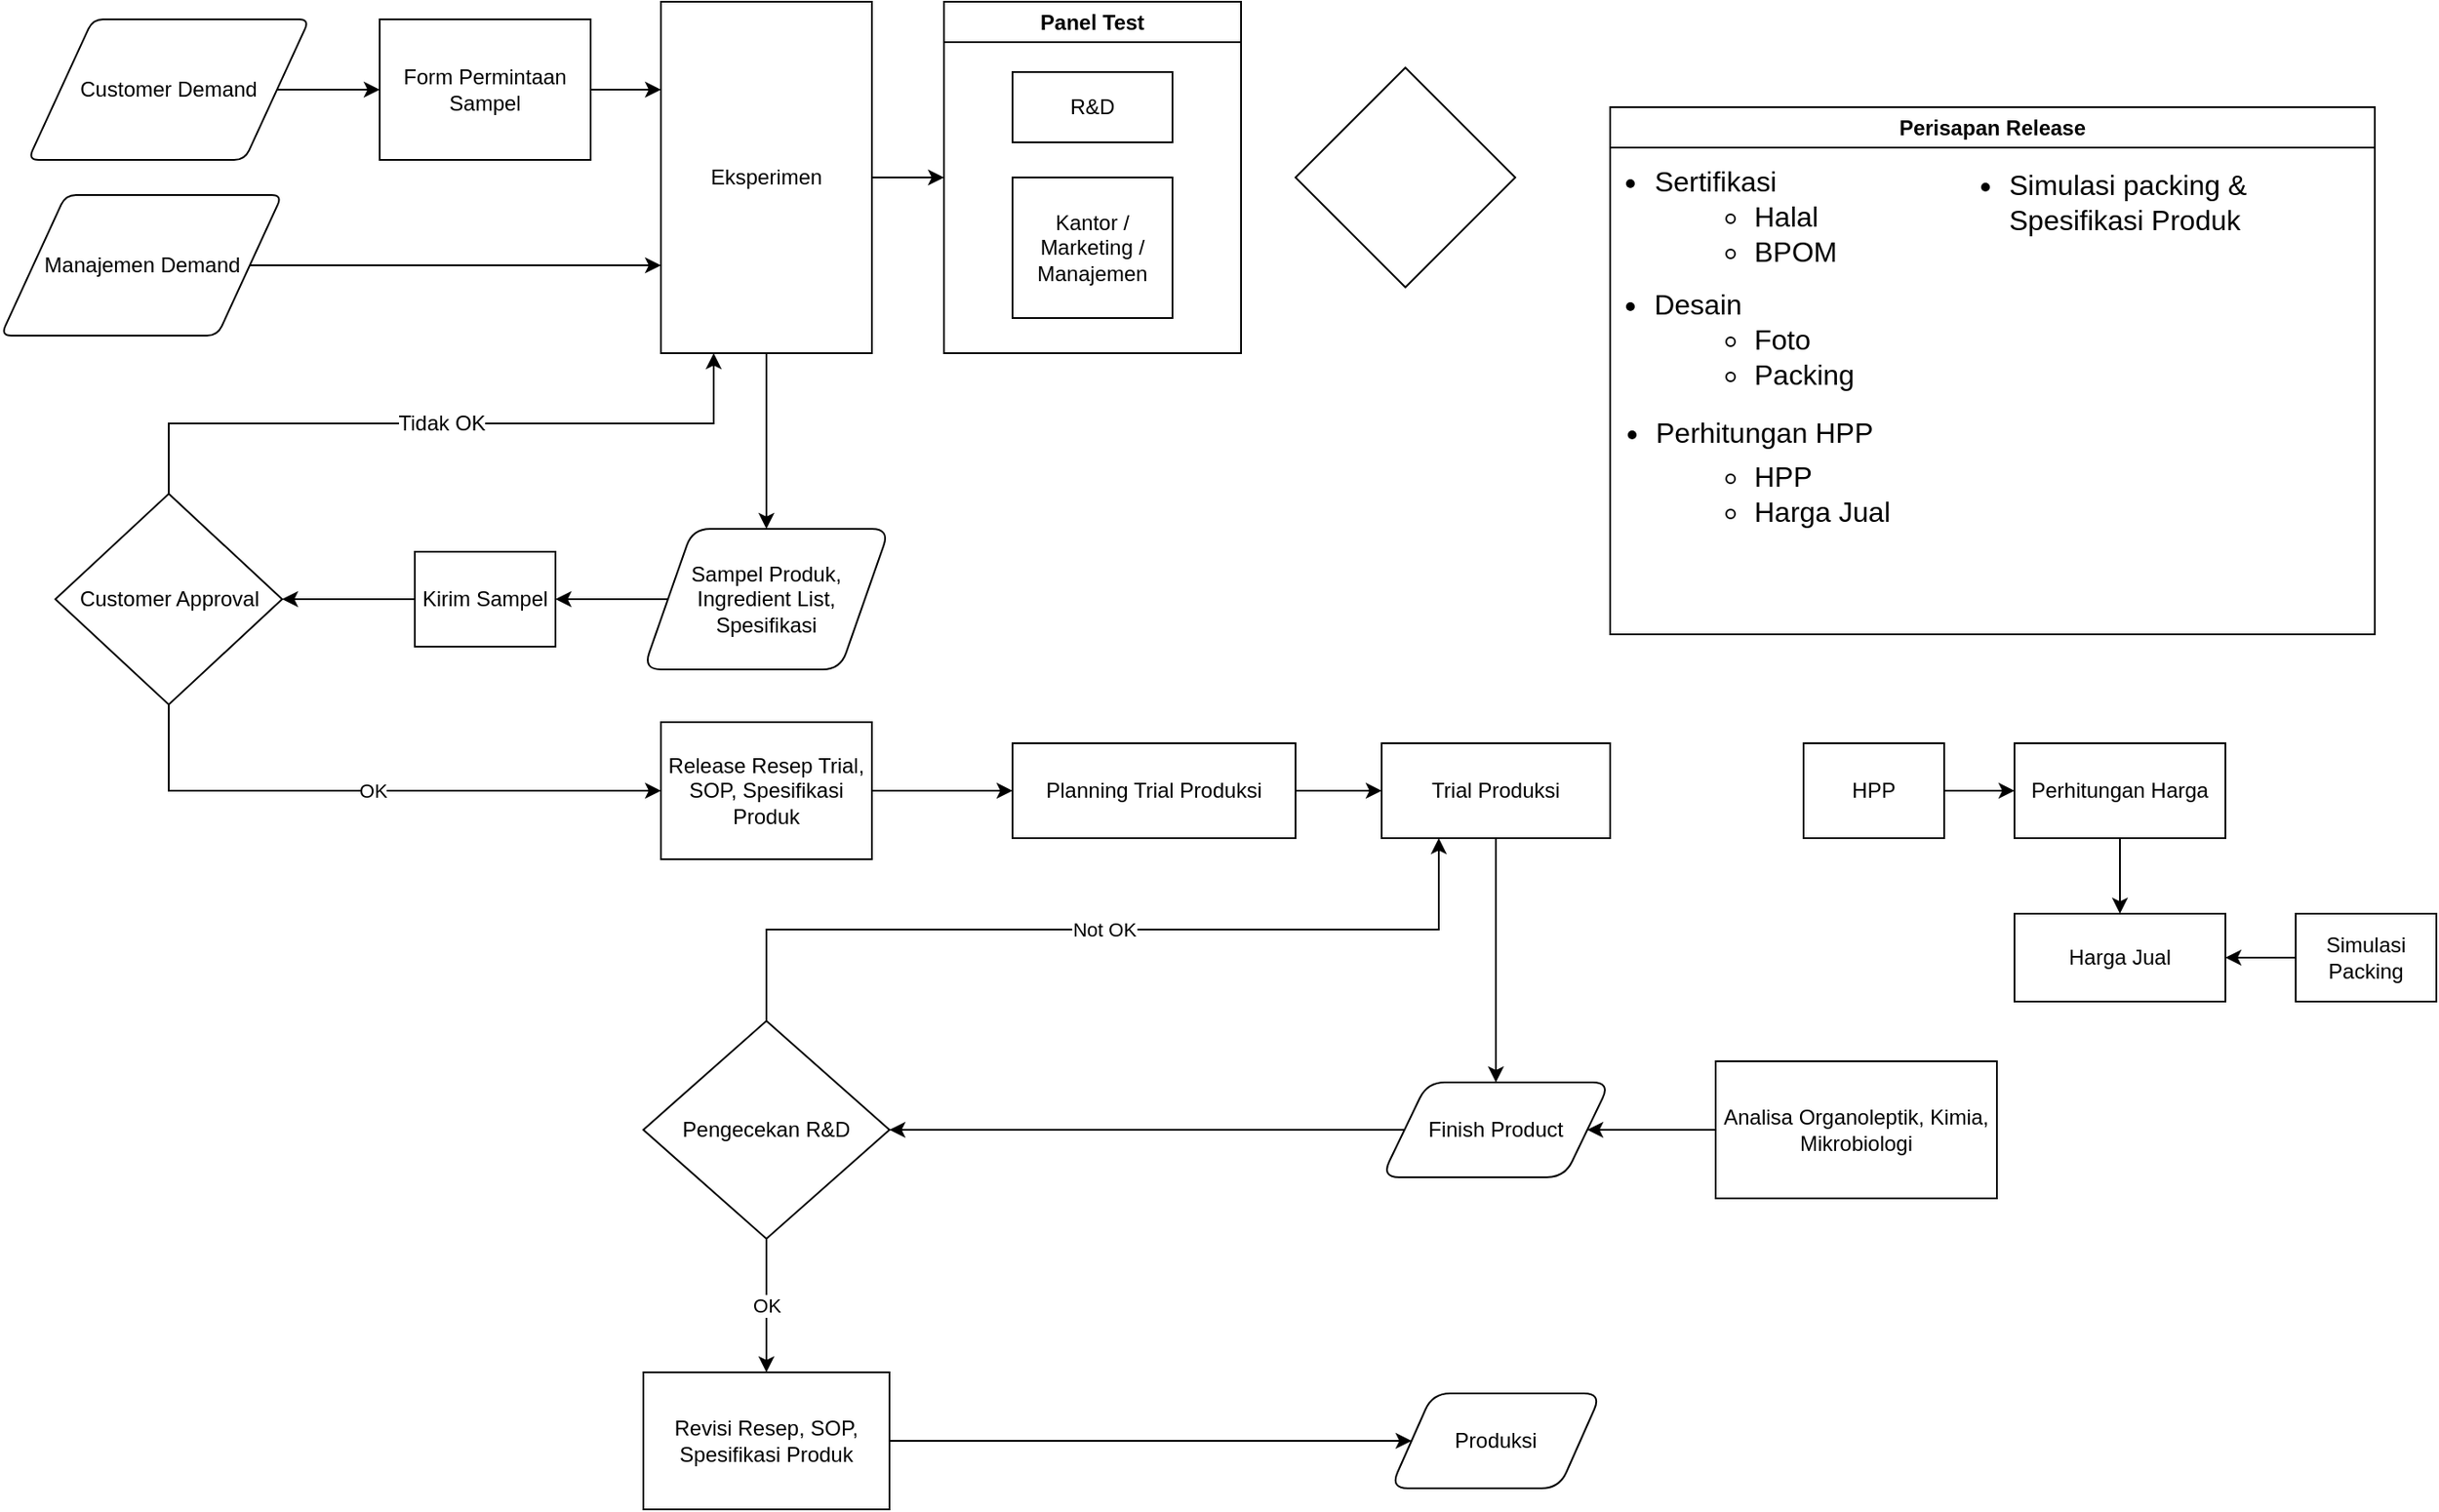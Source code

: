 <mxfile version="26.2.9">
  <diagram name="B2B" id="JEkLsybQMh7TkXwGEb7z">
    <mxGraphModel dx="1356" dy="922" grid="1" gridSize="10" guides="1" tooltips="1" connect="1" arrows="1" fold="1" page="1" pageScale="1" pageWidth="850" pageHeight="1100" math="0" shadow="0">
      <root>
        <mxCell id="0" />
        <mxCell id="1" parent="0" />
        <mxCell id="7P-PuD_ggh4ez_p3lZlP-15" style="edgeStyle=orthogonalEdgeStyle;rounded=0;orthogonalLoop=1;jettySize=auto;html=1;exitX=1;exitY=0.5;exitDx=0;exitDy=0;entryX=0;entryY=0.25;entryDx=0;entryDy=0;strokeWidth=1;" parent="1" source="6dXVv3c4vtzoXwTVIitz-65" target="7P-PuD_ggh4ez_p3lZlP-11" edge="1">
          <mxGeometry relative="1" as="geometry" />
        </mxCell>
        <mxCell id="6dXVv3c4vtzoXwTVIitz-65" value="Form Permintaan Sampel" style="whiteSpace=wrap;strokeWidth=1;" parent="1" vertex="1">
          <mxGeometry x="280" y="50" width="120" height="80" as="geometry" />
        </mxCell>
        <mxCell id="7P-PuD_ggh4ez_p3lZlP-19" value="" style="edgeStyle=orthogonalEdgeStyle;rounded=0;orthogonalLoop=1;jettySize=auto;html=1;strokeWidth=1;" parent="1" source="6dXVv3c4vtzoXwTVIitz-66" target="7P-PuD_ggh4ez_p3lZlP-17" edge="1">
          <mxGeometry relative="1" as="geometry" />
        </mxCell>
        <mxCell id="6dXVv3c4vtzoXwTVIitz-66" value="Sampel Produk, Ingredient List, Spesifikasi" style="shape=parallelogram;whiteSpace=wrap;strokeWidth=1;;perimeter=parallelogramPerimeter;rounded=1;" parent="1" vertex="1">
          <mxGeometry x="430" y="340" width="140" height="80" as="geometry" />
        </mxCell>
        <mxCell id="7P-PuD_ggh4ez_p3lZlP-21" value="" style="edgeStyle=orthogonalEdgeStyle;rounded=0;orthogonalLoop=1;jettySize=auto;html=1;strokeWidth=1;" parent="1" source="6dXVv3c4vtzoXwTVIitz-67" target="6dXVv3c4vtzoXwTVIitz-72" edge="1">
          <mxGeometry relative="1" as="geometry" />
        </mxCell>
        <mxCell id="6dXVv3c4vtzoXwTVIitz-67" value="HPP" style="whiteSpace=wrap;strokeWidth=1;" parent="1" vertex="1">
          <mxGeometry x="1090" y="462" width="80" height="54" as="geometry" />
        </mxCell>
        <mxCell id="6dXVv3c4vtzoXwTVIitz-68" value="Customer Approval" style="rhombus;whiteSpace=wrap;strokeWidth=1;" parent="1" vertex="1">
          <mxGeometry x="95.5" y="320" width="129" height="120" as="geometry" />
        </mxCell>
        <mxCell id="7P-PuD_ggh4ez_p3lZlP-33" value="" style="edgeStyle=orthogonalEdgeStyle;rounded=0;orthogonalLoop=1;jettySize=auto;html=1;" parent="1" source="6dXVv3c4vtzoXwTVIitz-69" target="6dXVv3c4vtzoXwTVIitz-73" edge="1">
          <mxGeometry relative="1" as="geometry" />
        </mxCell>
        <mxCell id="6dXVv3c4vtzoXwTVIitz-69" value="Release Resep Trial, SOP, Spesifikasi Produk" style="whiteSpace=wrap;strokeWidth=1;" parent="1" vertex="1">
          <mxGeometry x="440" y="450" width="120" height="78" as="geometry" />
        </mxCell>
        <mxCell id="7P-PuD_ggh4ez_p3lZlP-44" style="edgeStyle=orthogonalEdgeStyle;rounded=0;orthogonalLoop=1;jettySize=auto;html=1;entryX=0;entryY=0.5;entryDx=0;entryDy=0;" parent="1" source="6dXVv3c4vtzoXwTVIitz-70" target="6dXVv3c4vtzoXwTVIitz-79" edge="1">
          <mxGeometry relative="1" as="geometry" />
        </mxCell>
        <mxCell id="6dXVv3c4vtzoXwTVIitz-70" value="Revisi Resep, SOP, Spesifikasi Produk" style="whiteSpace=wrap;strokeWidth=1;" parent="1" vertex="1">
          <mxGeometry x="430" y="820" width="140" height="78" as="geometry" />
        </mxCell>
        <mxCell id="6dXVv3c4vtzoXwTVIitz-71" value="Harga Jual" style="whiteSpace=wrap;strokeWidth=1;" parent="1" vertex="1">
          <mxGeometry x="1210" y="559" width="120" height="50" as="geometry" />
        </mxCell>
        <mxCell id="7P-PuD_ggh4ez_p3lZlP-22" style="edgeStyle=orthogonalEdgeStyle;rounded=0;orthogonalLoop=1;jettySize=auto;html=1;entryX=0.5;entryY=0;entryDx=0;entryDy=0;strokeWidth=1;" parent="1" source="6dXVv3c4vtzoXwTVIitz-72" target="6dXVv3c4vtzoXwTVIitz-71" edge="1">
          <mxGeometry relative="1" as="geometry" />
        </mxCell>
        <mxCell id="6dXVv3c4vtzoXwTVIitz-72" value="Perhitungan Harga" style="whiteSpace=wrap;strokeWidth=1;" parent="1" vertex="1">
          <mxGeometry x="1210" y="462" width="120" height="54" as="geometry" />
        </mxCell>
        <mxCell id="7P-PuD_ggh4ez_p3lZlP-34" value="" style="edgeStyle=orthogonalEdgeStyle;rounded=0;orthogonalLoop=1;jettySize=auto;html=1;" parent="1" source="6dXVv3c4vtzoXwTVIitz-73" target="6dXVv3c4vtzoXwTVIitz-74" edge="1">
          <mxGeometry relative="1" as="geometry" />
        </mxCell>
        <mxCell id="6dXVv3c4vtzoXwTVIitz-73" value="Planning Trial Produksi" style="whiteSpace=wrap;strokeWidth=1;" parent="1" vertex="1">
          <mxGeometry x="640" y="462" width="161" height="54" as="geometry" />
        </mxCell>
        <mxCell id="7P-PuD_ggh4ez_p3lZlP-36" value="" style="edgeStyle=orthogonalEdgeStyle;rounded=0;orthogonalLoop=1;jettySize=auto;html=1;" parent="1" source="6dXVv3c4vtzoXwTVIitz-74" target="6dXVv3c4vtzoXwTVIitz-76" edge="1">
          <mxGeometry relative="1" as="geometry" />
        </mxCell>
        <mxCell id="6dXVv3c4vtzoXwTVIitz-74" value="Trial Produksi" style="whiteSpace=wrap;strokeWidth=1;" parent="1" vertex="1">
          <mxGeometry x="850" y="462" width="130" height="54" as="geometry" />
        </mxCell>
        <mxCell id="7P-PuD_ggh4ez_p3lZlP-23" value="" style="edgeStyle=orthogonalEdgeStyle;rounded=0;orthogonalLoop=1;jettySize=auto;html=1;strokeWidth=1;" parent="1" source="6dXVv3c4vtzoXwTVIitz-75" target="6dXVv3c4vtzoXwTVIitz-71" edge="1">
          <mxGeometry relative="1" as="geometry" />
        </mxCell>
        <mxCell id="6dXVv3c4vtzoXwTVIitz-75" value="Simulasi Packing" style="whiteSpace=wrap;strokeWidth=1;" parent="1" vertex="1">
          <mxGeometry x="1370" y="559" width="80" height="50" as="geometry" />
        </mxCell>
        <mxCell id="7P-PuD_ggh4ez_p3lZlP-38" style="edgeStyle=orthogonalEdgeStyle;rounded=0;orthogonalLoop=1;jettySize=auto;html=1;exitX=0;exitY=0.5;exitDx=0;exitDy=0;entryX=1;entryY=0.5;entryDx=0;entryDy=0;" parent="1" source="6dXVv3c4vtzoXwTVIitz-76" target="6dXVv3c4vtzoXwTVIitz-77" edge="1">
          <mxGeometry relative="1" as="geometry" />
        </mxCell>
        <mxCell id="6dXVv3c4vtzoXwTVIitz-76" value="Finish Product" style="shape=parallelogram;whiteSpace=wrap;strokeWidth=1;;perimeter=parallelogramPerimeter;rounded=1;" parent="1" vertex="1">
          <mxGeometry x="850" y="655" width="130" height="54" as="geometry" />
        </mxCell>
        <mxCell id="6dXVv3c4vtzoXwTVIitz-77" value="Pengecekan R&amp;D" style="rhombus;whiteSpace=wrap;strokeWidth=1;" parent="1" vertex="1">
          <mxGeometry x="430" y="620" width="140" height="124" as="geometry" />
        </mxCell>
        <mxCell id="7P-PuD_ggh4ez_p3lZlP-37" style="edgeStyle=orthogonalEdgeStyle;rounded=0;orthogonalLoop=1;jettySize=auto;html=1;entryX=1;entryY=0.5;entryDx=0;entryDy=0;" parent="1" source="6dXVv3c4vtzoXwTVIitz-78" target="6dXVv3c4vtzoXwTVIitz-76" edge="1">
          <mxGeometry relative="1" as="geometry" />
        </mxCell>
        <mxCell id="6dXVv3c4vtzoXwTVIitz-78" value="Analisa Organoleptik, Kimia, Mikrobiologi" style="whiteSpace=wrap;strokeWidth=1;" parent="1" vertex="1">
          <mxGeometry x="1040" y="643" width="160" height="78" as="geometry" />
        </mxCell>
        <mxCell id="6dXVv3c4vtzoXwTVIitz-79" value="Produksi" style="shape=parallelogram;whiteSpace=wrap;strokeWidth=1;;perimeter=parallelogramPerimeter;rounded=1;" parent="1" vertex="1">
          <mxGeometry x="855" y="832" width="120" height="54" as="geometry" />
        </mxCell>
        <mxCell id="7P-PuD_ggh4ez_p3lZlP-18" value="" style="edgeStyle=orthogonalEdgeStyle;rounded=0;orthogonalLoop=1;jettySize=auto;html=1;strokeWidth=1;" parent="1" source="7P-PuD_ggh4ez_p3lZlP-11" target="6dXVv3c4vtzoXwTVIitz-66" edge="1">
          <mxGeometry relative="1" as="geometry" />
        </mxCell>
        <mxCell id="22Ek3IktAt-tEacaqxxI-1" style="edgeStyle=orthogonalEdgeStyle;rounded=0;orthogonalLoop=1;jettySize=auto;html=1;exitX=1;exitY=0.5;exitDx=0;exitDy=0;entryX=0;entryY=0.5;entryDx=0;entryDy=0;" edge="1" parent="1" source="7P-PuD_ggh4ez_p3lZlP-11" target="TRk_BBOaTZ7uG1GUnGQx-3">
          <mxGeometry relative="1" as="geometry" />
        </mxCell>
        <mxCell id="7P-PuD_ggh4ez_p3lZlP-11" value="Eksperimen" style="whiteSpace=wrap;strokeWidth=1;" parent="1" vertex="1">
          <mxGeometry x="440" y="40" width="120" height="200" as="geometry" />
        </mxCell>
        <mxCell id="7P-PuD_ggh4ez_p3lZlP-14" style="edgeStyle=orthogonalEdgeStyle;rounded=0;orthogonalLoop=1;jettySize=auto;html=1;exitX=1;exitY=0.5;exitDx=0;exitDy=0;entryX=0;entryY=0.5;entryDx=0;entryDy=0;strokeWidth=1;" parent="1" source="7P-PuD_ggh4ez_p3lZlP-13" target="6dXVv3c4vtzoXwTVIitz-65" edge="1">
          <mxGeometry relative="1" as="geometry" />
        </mxCell>
        <mxCell id="7P-PuD_ggh4ez_p3lZlP-13" value="Customer Demand" style="shape=parallelogram;html=1;strokeWidth=1;perimeter=parallelogramPerimeter;whiteSpace=wrap;rounded=1;arcSize=12;size=0.23;" parent="1" vertex="1">
          <mxGeometry x="80" y="50" width="160" height="80" as="geometry" />
        </mxCell>
        <mxCell id="7P-PuD_ggh4ez_p3lZlP-25" value="" style="edgeStyle=orthogonalEdgeStyle;rounded=0;orthogonalLoop=1;jettySize=auto;html=1;strokeWidth=1;" parent="1" source="7P-PuD_ggh4ez_p3lZlP-17" target="6dXVv3c4vtzoXwTVIitz-68" edge="1">
          <mxGeometry relative="1" as="geometry" />
        </mxCell>
        <mxCell id="7P-PuD_ggh4ez_p3lZlP-17" value="Kirim Sampel" style="whiteSpace=wrap;strokeWidth=1;" parent="1" vertex="1">
          <mxGeometry x="300" y="353" width="80" height="54" as="geometry" />
        </mxCell>
        <mxCell id="7P-PuD_ggh4ez_p3lZlP-27" value="" style="endArrow=classic;html=1;rounded=0;exitX=0.5;exitY=0;exitDx=0;exitDy=0;entryX=0.25;entryY=1;entryDx=0;entryDy=0;edgeStyle=orthogonalEdgeStyle;" parent="1" source="6dXVv3c4vtzoXwTVIitz-68" target="7P-PuD_ggh4ez_p3lZlP-11" edge="1">
          <mxGeometry relative="1" as="geometry">
            <mxPoint x="340" y="420" as="sourcePoint" />
            <mxPoint x="440" y="420" as="targetPoint" />
          </mxGeometry>
        </mxCell>
        <mxCell id="7P-PuD_ggh4ez_p3lZlP-28" value="&lt;font style=&quot;font-size: 12px;&quot;&gt;Tidak OK&lt;/font&gt;" style="edgeLabel;resizable=0;html=1;;align=center;verticalAlign=middle;" parent="7P-PuD_ggh4ez_p3lZlP-27" connectable="0" vertex="1">
          <mxGeometry relative="1" as="geometry" />
        </mxCell>
        <mxCell id="7P-PuD_ggh4ez_p3lZlP-31" value="" style="endArrow=classic;html=1;rounded=0;exitX=0.5;exitY=1;exitDx=0;exitDy=0;entryX=0;entryY=0.5;entryDx=0;entryDy=0;edgeStyle=orthogonalEdgeStyle;" parent="1" source="6dXVv3c4vtzoXwTVIitz-68" target="6dXVv3c4vtzoXwTVIitz-69" edge="1">
          <mxGeometry relative="1" as="geometry">
            <mxPoint x="240" y="520" as="sourcePoint" />
            <mxPoint x="340" y="520" as="targetPoint" />
          </mxGeometry>
        </mxCell>
        <mxCell id="7P-PuD_ggh4ez_p3lZlP-32" value="OK" style="edgeLabel;resizable=0;html=1;;align=center;verticalAlign=middle;" parent="7P-PuD_ggh4ez_p3lZlP-31" connectable="0" vertex="1">
          <mxGeometry relative="1" as="geometry" />
        </mxCell>
        <mxCell id="7P-PuD_ggh4ez_p3lZlP-40" value="" style="endArrow=classic;html=1;rounded=0;exitX=0.5;exitY=0;exitDx=0;exitDy=0;entryX=0.25;entryY=1;entryDx=0;entryDy=0;edgeStyle=orthogonalEdgeStyle;" parent="1" source="6dXVv3c4vtzoXwTVIitz-77" target="6dXVv3c4vtzoXwTVIitz-74" edge="1">
          <mxGeometry relative="1" as="geometry">
            <mxPoint x="520" y="639" as="sourcePoint" />
            <mxPoint x="620" y="639" as="targetPoint" />
          </mxGeometry>
        </mxCell>
        <mxCell id="7P-PuD_ggh4ez_p3lZlP-41" value="Not OK" style="edgeLabel;resizable=0;html=1;;align=center;verticalAlign=middle;" parent="7P-PuD_ggh4ez_p3lZlP-40" connectable="0" vertex="1">
          <mxGeometry relative="1" as="geometry" />
        </mxCell>
        <mxCell id="7P-PuD_ggh4ez_p3lZlP-42" value="" style="endArrow=classic;html=1;rounded=0;exitX=0.5;exitY=1;exitDx=0;exitDy=0;entryX=0.5;entryY=0;entryDx=0;entryDy=0;edgeStyle=orthogonalEdgeStyle;" parent="1" source="6dXVv3c4vtzoXwTVIitz-77" target="6dXVv3c4vtzoXwTVIitz-70" edge="1">
          <mxGeometry relative="1" as="geometry">
            <mxPoint x="510" y="630" as="sourcePoint" />
            <mxPoint x="892" y="526" as="targetPoint" />
          </mxGeometry>
        </mxCell>
        <mxCell id="7P-PuD_ggh4ez_p3lZlP-43" value="OK" style="edgeLabel;resizable=0;html=1;;align=center;verticalAlign=middle;" parent="7P-PuD_ggh4ez_p3lZlP-42" connectable="0" vertex="1">
          <mxGeometry relative="1" as="geometry" />
        </mxCell>
        <mxCell id="TRk_BBOaTZ7uG1GUnGQx-2" style="edgeStyle=orthogonalEdgeStyle;rounded=0;orthogonalLoop=1;jettySize=auto;html=1;exitX=1;exitY=0.5;exitDx=0;exitDy=0;entryX=0;entryY=0.75;entryDx=0;entryDy=0;" parent="1" source="TRk_BBOaTZ7uG1GUnGQx-1" target="7P-PuD_ggh4ez_p3lZlP-11" edge="1">
          <mxGeometry relative="1" as="geometry" />
        </mxCell>
        <mxCell id="TRk_BBOaTZ7uG1GUnGQx-1" value="Manajemen Demand" style="shape=parallelogram;html=1;strokeWidth=1;perimeter=parallelogramPerimeter;whiteSpace=wrap;rounded=1;arcSize=12;size=0.23;" parent="1" vertex="1">
          <mxGeometry x="64.5" y="150" width="160" height="80" as="geometry" />
        </mxCell>
        <mxCell id="TRk_BBOaTZ7uG1GUnGQx-3" value="Panel Test" style="swimlane;whiteSpace=wrap;html=1;" parent="1" vertex="1">
          <mxGeometry x="601" y="40" width="169" height="200" as="geometry" />
        </mxCell>
        <mxCell id="TRk_BBOaTZ7uG1GUnGQx-4" value="Kantor / Marketing / Manajemen" style="rounded=0;whiteSpace=wrap;html=1;" parent="TRk_BBOaTZ7uG1GUnGQx-3" vertex="1">
          <mxGeometry x="39" y="100" width="91" height="80" as="geometry" />
        </mxCell>
        <mxCell id="TRk_BBOaTZ7uG1GUnGQx-5" value="R&amp;amp;D" style="rounded=0;whiteSpace=wrap;html=1;" parent="TRk_BBOaTZ7uG1GUnGQx-3" vertex="1">
          <mxGeometry x="39" y="40" width="91" height="40" as="geometry" />
        </mxCell>
        <mxCell id="22Ek3IktAt-tEacaqxxI-2" value="" style="rhombus;whiteSpace=wrap;html=1;" vertex="1" parent="1">
          <mxGeometry x="801" y="77.5" width="125" height="125" as="geometry" />
        </mxCell>
        <mxCell id="22Ek3IktAt-tEacaqxxI-8" value="Perisapan Release" style="swimlane;whiteSpace=wrap;html=1;" vertex="1" parent="1">
          <mxGeometry x="980" y="100" width="435" height="300" as="geometry" />
        </mxCell>
        <mxCell id="22Ek3IktAt-tEacaqxxI-9" value="&lt;ul&gt;&lt;li&gt;Sertifikasi&lt;/li&gt;&lt;/ul&gt;" style="text;html=1;align=center;verticalAlign=middle;whiteSpace=wrap;rounded=0;fontSize=16;" vertex="1" parent="22Ek3IktAt-tEacaqxxI-8">
          <mxGeometry x="10" y="27" width="60" height="30" as="geometry" />
        </mxCell>
        <mxCell id="22Ek3IktAt-tEacaqxxI-11" value="&lt;ul&gt;&lt;ul&gt;&lt;li&gt;Halal&lt;/li&gt;&lt;li&gt;BPOM&lt;/li&gt;&lt;/ul&gt;&lt;/ul&gt;" style="text;html=1;align=left;verticalAlign=middle;whiteSpace=wrap;rounded=0;fontSize=16;" vertex="1" parent="22Ek3IktAt-tEacaqxxI-8">
          <mxGeometry y="57" width="60" height="30" as="geometry" />
        </mxCell>
        <mxCell id="22Ek3IktAt-tEacaqxxI-15" value="&lt;ul&gt;&lt;ul&gt;&lt;li&gt;Foto&lt;/li&gt;&lt;li&gt;Packing&lt;/li&gt;&lt;/ul&gt;&lt;/ul&gt;" style="text;html=1;align=left;verticalAlign=middle;whiteSpace=wrap;rounded=0;fontSize=16;" vertex="1" parent="22Ek3IktAt-tEacaqxxI-8">
          <mxGeometry y="127" width="60" height="30" as="geometry" />
        </mxCell>
        <mxCell id="22Ek3IktAt-tEacaqxxI-14" value="&lt;ul&gt;&lt;li&gt;Desain&lt;/li&gt;&lt;/ul&gt;" style="text;html=1;align=center;verticalAlign=middle;whiteSpace=wrap;rounded=0;fontSize=16;" vertex="1" parent="22Ek3IktAt-tEacaqxxI-8">
          <mxGeometry y="97" width="60" height="30" as="geometry" />
        </mxCell>
        <mxCell id="22Ek3IktAt-tEacaqxxI-22" value="&lt;ul&gt;&lt;li&gt;Simulasi packing &amp;amp; Spesifikasi Produk&lt;/li&gt;&lt;/ul&gt;" style="text;html=1;align=left;verticalAlign=middle;whiteSpace=wrap;rounded=0;fontSize=16;" vertex="1" parent="22Ek3IktAt-tEacaqxxI-8">
          <mxGeometry x="185" y="27" width="235" height="53" as="geometry" />
        </mxCell>
        <mxCell id="22Ek3IktAt-tEacaqxxI-25" value="&lt;ul&gt;&lt;ul&gt;&lt;li&gt;HPP&lt;/li&gt;&lt;li&gt;Harga Jual&lt;/li&gt;&lt;/ul&gt;&lt;/ul&gt;" style="text;html=1;align=left;verticalAlign=middle;whiteSpace=wrap;rounded=0;fontSize=16;" vertex="1" parent="22Ek3IktAt-tEacaqxxI-8">
          <mxGeometry y="200" width="180" height="40" as="geometry" />
        </mxCell>
        <mxCell id="22Ek3IktAt-tEacaqxxI-26" value="&lt;ul&gt;&lt;li&gt;Perhitungan HPP&lt;/li&gt;&lt;/ul&gt;" style="text;html=1;align=left;verticalAlign=middle;whiteSpace=wrap;rounded=0;fontSize=16;" vertex="1" parent="22Ek3IktAt-tEacaqxxI-8">
          <mxGeometry x="-16" y="170" width="180" height="30" as="geometry" />
        </mxCell>
      </root>
    </mxGraphModel>
  </diagram>
</mxfile>
